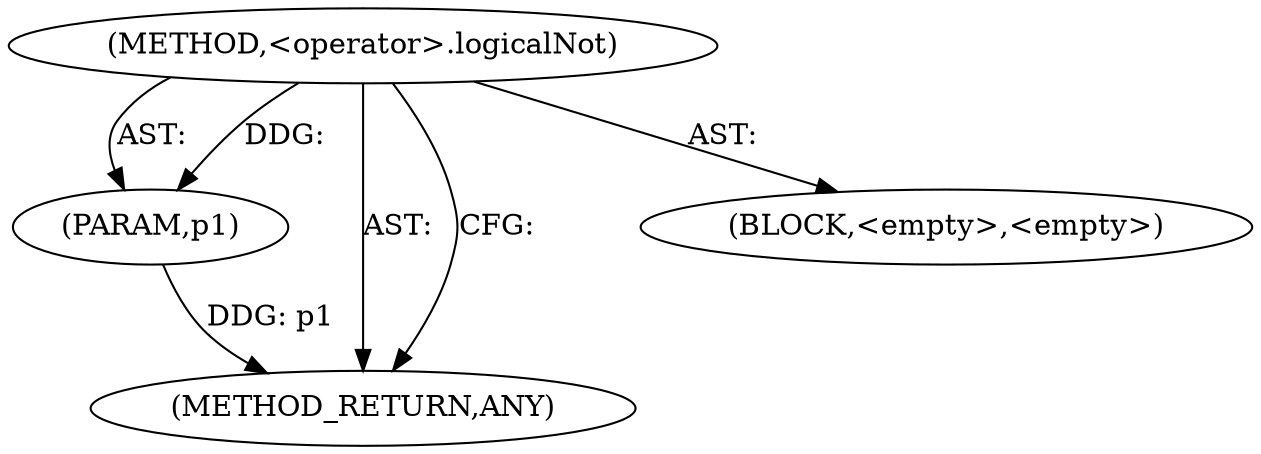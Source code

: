 digraph "&lt;operator&gt;.logicalNot" {  
"99985" [label = <(METHOD,&lt;operator&gt;.logicalNot)> ]
"99986" [label = <(PARAM,p1)> ]
"99987" [label = <(METHOD_RETURN,ANY)> ]
"99988" [label = <(BLOCK,&lt;empty&gt;,&lt;empty&gt;)> ]
  "99985" -> "99987"  [ label = "AST: "] 
  "99985" -> "99986"  [ label = "AST: "] 
  "99985" -> "99988"  [ label = "AST: "] 
  "99985" -> "99987"  [ label = "CFG: "] 
  "99986" -> "99987"  [ label = "DDG: p1"] 
  "99985" -> "99986"  [ label = "DDG: "] 
}
